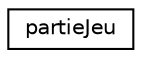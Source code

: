 digraph "Graphical Class Hierarchy"
{
 // LATEX_PDF_SIZE
  edge [fontname="Helvetica",fontsize="10",labelfontname="Helvetica",labelfontsize="10"];
  node [fontname="Helvetica",fontsize="10",shape=record];
  rankdir="LR";
  Node0 [label="partieJeu",height=0.2,width=0.4,color="black", fillcolor="white", style="filled",URL="$classpartieJeu.html",tooltip=" "];
}
